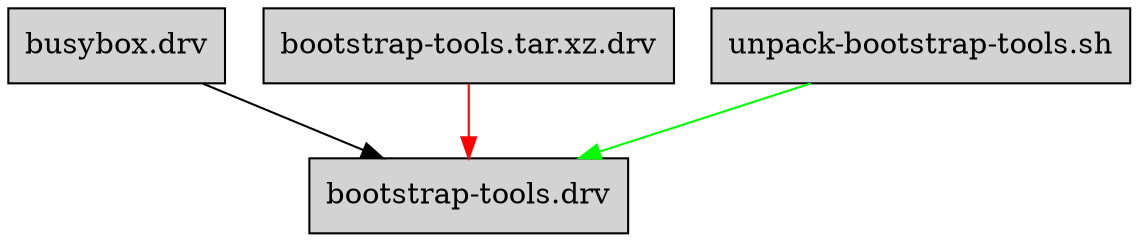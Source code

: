 digraph G {
"0zhkga32apid60mm7nh92z2970im5837-bootstrap-tools.drv" [label = "bootstrap-tools.drv", shape = box, style = filled];
"b7irlwi2wjlx5aj1dghx4c8k3ax6m56q-busybox.drv" -> "0zhkga32apid60mm7nh92z2970im5837-bootstrap-tools.drv" [color = "black"];
"bzq60ip2z5xgi7jk6jgdw8cngfiwjrcm-bootstrap-tools.tar.xz.drv" -> "0zhkga32apid60mm7nh92z2970im5837-bootstrap-tools.drv" [color = "red"];
"wzdwpgqf2384hr2npma78mqillg5lv08-unpack-bootstrap-tools.sh" -> "0zhkga32apid60mm7nh92z2970im5837-bootstrap-tools.drv" [color = "green"];
"b7irlwi2wjlx5aj1dghx4c8k3ax6m56q-busybox.drv" [label = "busybox.drv", shape = box, style = filled];
"bzq60ip2z5xgi7jk6jgdw8cngfiwjrcm-bootstrap-tools.tar.xz.drv" [label = "bootstrap-tools.tar.xz.drv", shape = box, style = filled];
"wzdwpgqf2384hr2npma78mqillg5lv08-unpack-bootstrap-tools.sh" [label = "unpack-bootstrap-tools.sh", shape = box, style = filled];
}
